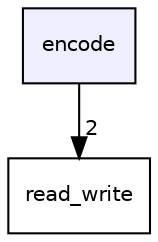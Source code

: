 digraph "encode" {
  compound=true
  node [ fontsize="10", fontname="Helvetica"];
  edge [ labelfontsize="10", labelfontname="Helvetica"];
  dir_48909329bd999f2756b8cf9b0f3fd37c [shape=box, label="encode", style="filled", fillcolor="#eeeeff", pencolor="black", URL="dir_48909329bd999f2756b8cf9b0f3fd37c.html"];
  dir_ca9d92071cfb749bbe3c028d6ab7a8f2 [shape=box label="read_write" URL="dir_ca9d92071cfb749bbe3c028d6ab7a8f2.html"];
  dir_48909329bd999f2756b8cf9b0f3fd37c->dir_ca9d92071cfb749bbe3c028d6ab7a8f2 [headlabel="2", labeldistance=1.5 headhref="dir_000003_000005.html"];
}
